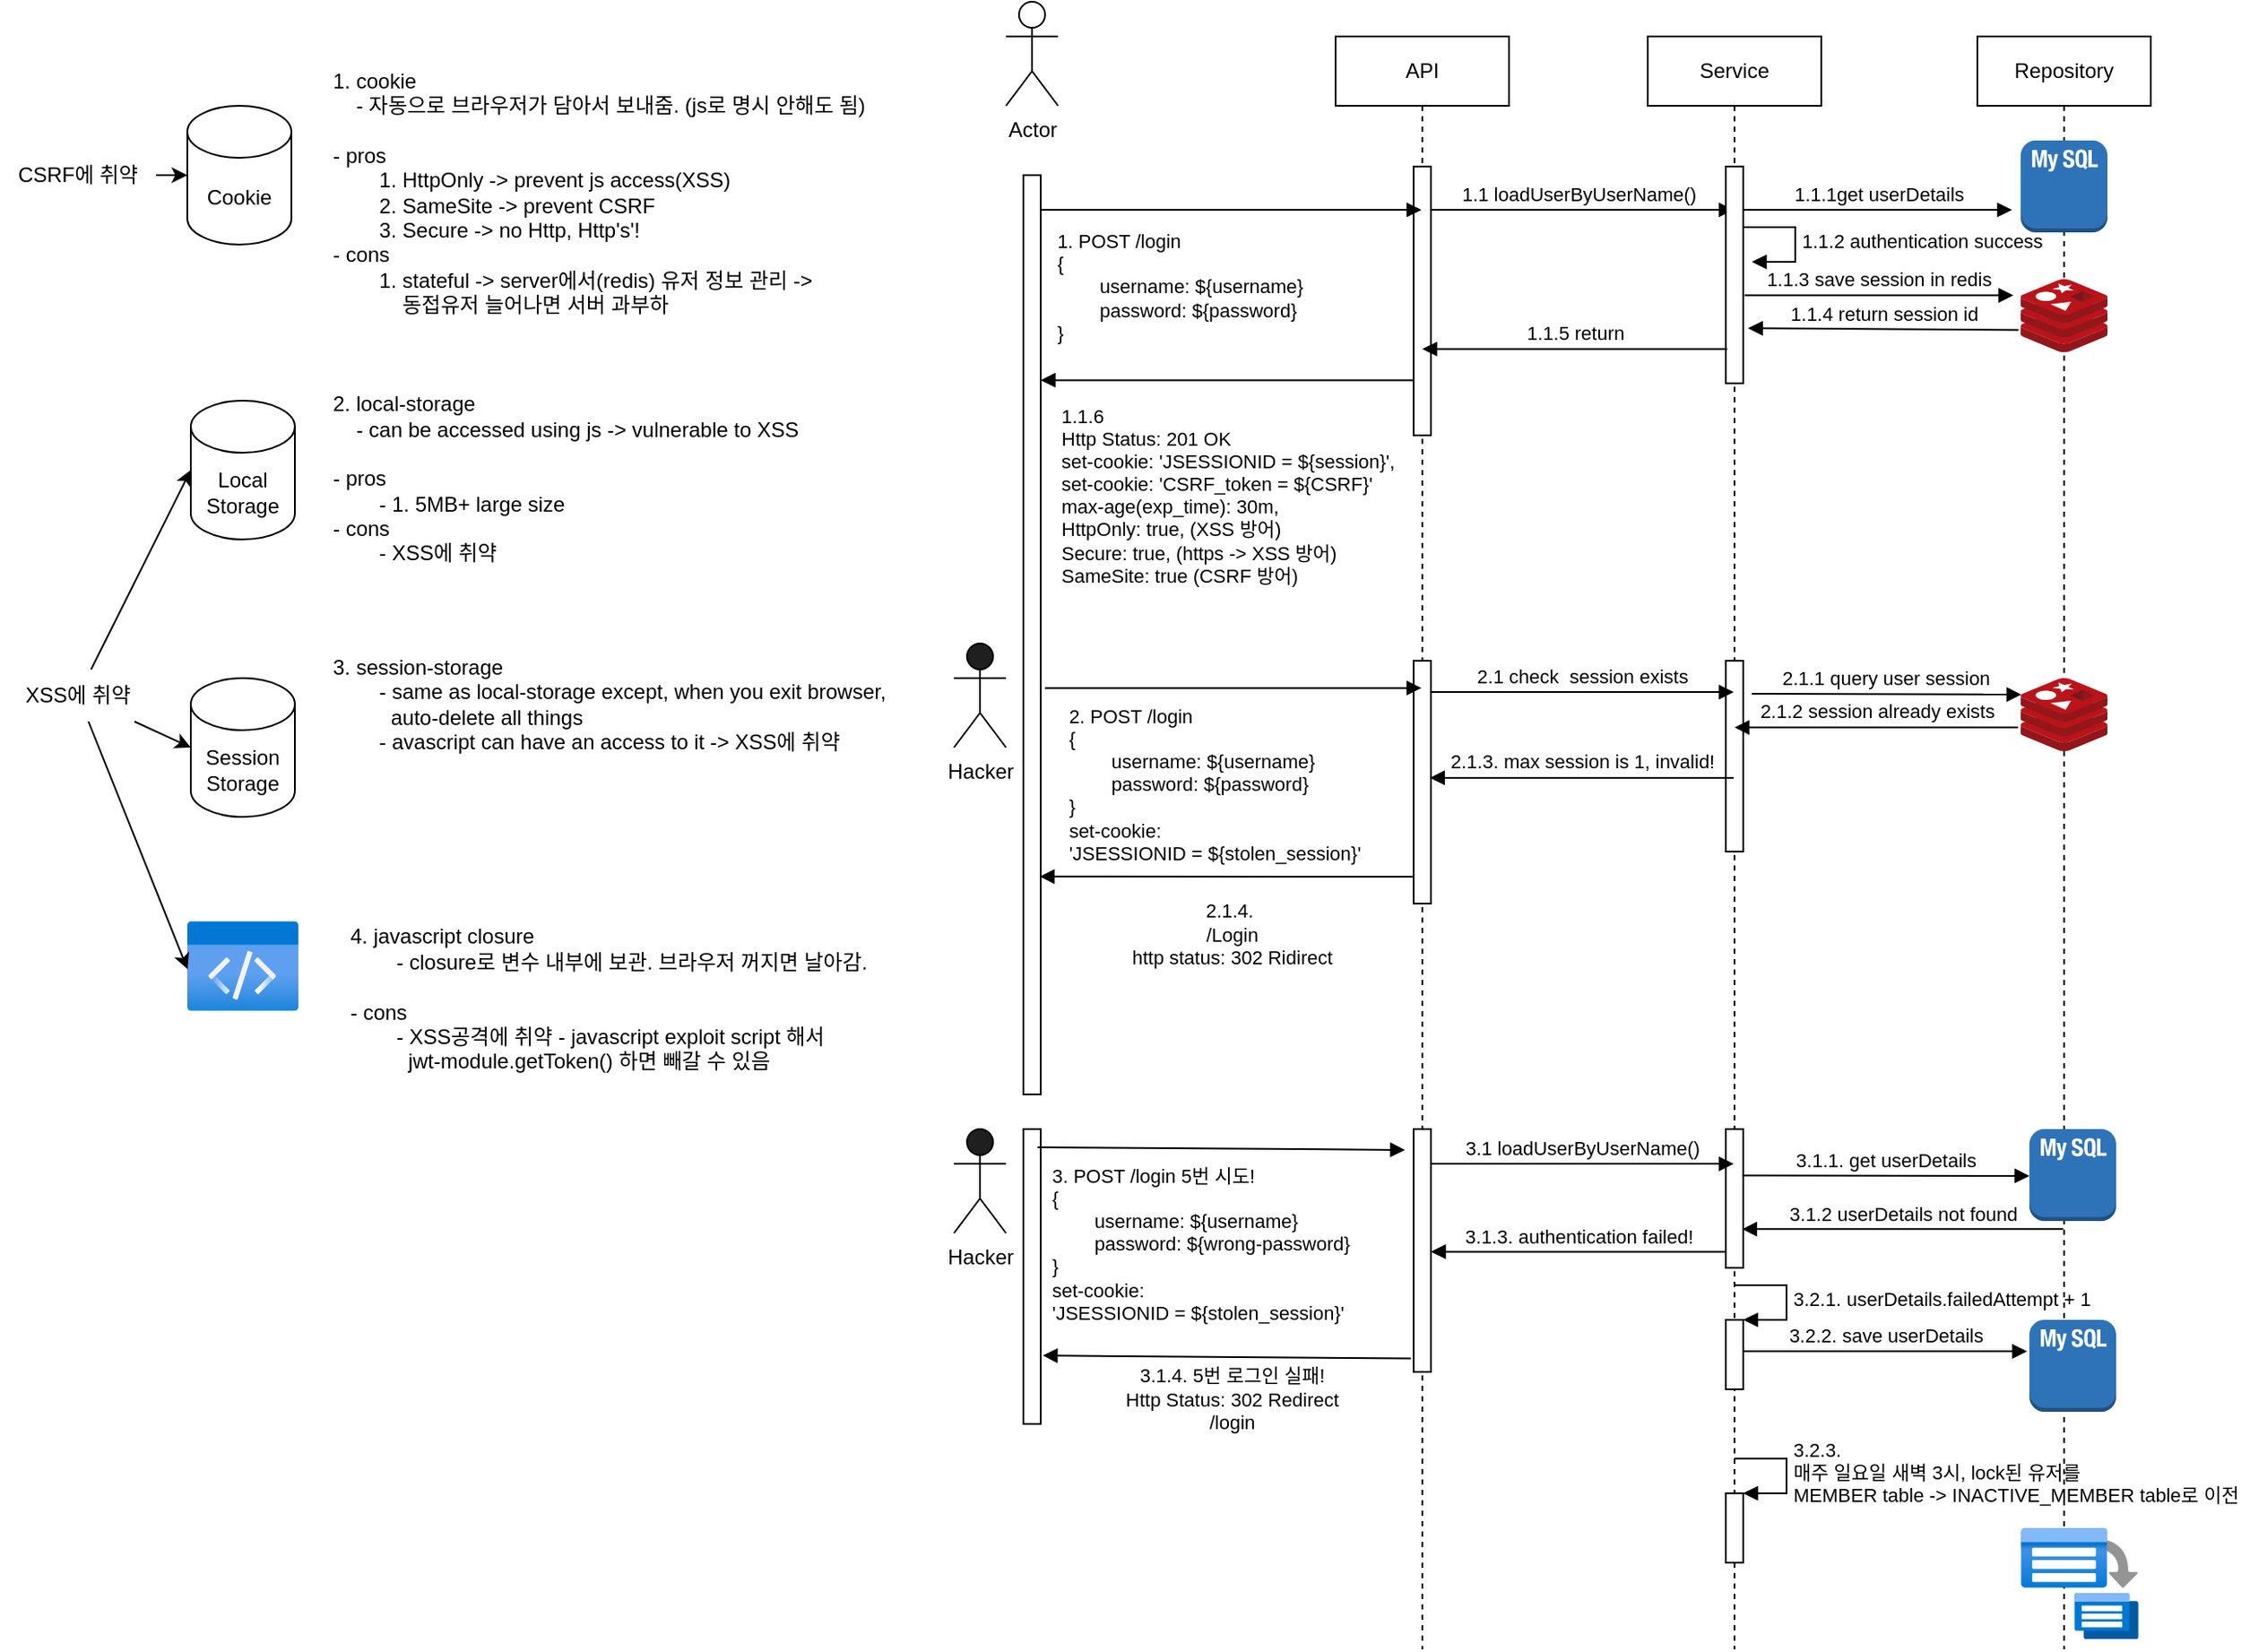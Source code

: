 <mxfile>
    <diagram id="nCowHIRgVM99yYhaKh4a" name="페이지-1">
        <mxGraphModel dx="2157" dy="1001" grid="1" gridSize="10" guides="1" tooltips="1" connect="1" arrows="1" fold="1" page="1" pageScale="1" pageWidth="827" pageHeight="1169" math="0" shadow="0">
            <root>
                <mxCell id="0"/>
                <mxCell id="1" parent="0"/>
                <mxCell id="2" value="Actor" style="shape=umlActor;verticalLabelPosition=bottom;verticalAlign=top;html=1;outlineConnect=0;" vertex="1" parent="1">
                    <mxGeometry x="100" y="140" width="30" height="60" as="geometry"/>
                </mxCell>
                <mxCell id="3" value="API" style="shape=umlLifeline;perimeter=lifelinePerimeter;whiteSpace=wrap;html=1;container=1;collapsible=0;recursiveResize=0;outlineConnect=0;" vertex="1" parent="1">
                    <mxGeometry x="290" y="160" width="100" height="930" as="geometry"/>
                </mxCell>
                <mxCell id="25" value="" style="html=1;points=[];perimeter=orthogonalPerimeter;" vertex="1" parent="3">
                    <mxGeometry x="45" y="75" width="10" height="155" as="geometry"/>
                </mxCell>
                <mxCell id="30" value="1.1 loadUserByUserName()" style="html=1;verticalAlign=bottom;endArrow=block;" edge="1" parent="3" target="4">
                    <mxGeometry x="-0.026" width="80" relative="1" as="geometry">
                        <mxPoint x="55" y="100" as="sourcePoint"/>
                        <mxPoint x="135" y="100" as="targetPoint"/>
                        <mxPoint as="offset"/>
                    </mxGeometry>
                </mxCell>
                <mxCell id="41" value="" style="html=1;points=[];perimeter=orthogonalPerimeter;" vertex="1" parent="3">
                    <mxGeometry x="45" y="360" width="10" height="140" as="geometry"/>
                </mxCell>
                <mxCell id="53" value="" style="html=1;points=[];perimeter=orthogonalPerimeter;labelBackgroundColor=#000000;fillColor=#FFFFFF;" vertex="1" parent="3">
                    <mxGeometry x="45" y="630" width="10" height="140" as="geometry"/>
                </mxCell>
                <mxCell id="4" value="Service" style="shape=umlLifeline;perimeter=lifelinePerimeter;whiteSpace=wrap;html=1;container=1;collapsible=0;recursiveResize=0;outlineConnect=0;" vertex="1" parent="1">
                    <mxGeometry x="470" y="160" width="100" height="930" as="geometry"/>
                </mxCell>
                <mxCell id="29" value="" style="html=1;points=[];perimeter=orthogonalPerimeter;" vertex="1" parent="4">
                    <mxGeometry x="45" y="75" width="10" height="125" as="geometry"/>
                </mxCell>
                <mxCell id="31" value="1.1.1get userDetails" style="html=1;verticalAlign=bottom;endArrow=block;" edge="1" parent="4">
                    <mxGeometry width="80" relative="1" as="geometry">
                        <mxPoint x="55" y="100" as="sourcePoint"/>
                        <mxPoint x="210" y="100" as="targetPoint"/>
                    </mxGeometry>
                </mxCell>
                <mxCell id="33" value="1.1.2 authentication success" style="edgeStyle=orthogonalEdgeStyle;html=1;align=left;spacingLeft=2;endArrow=block;rounded=0;entryX=1;entryY=0;" edge="1" parent="4">
                    <mxGeometry relative="1" as="geometry">
                        <mxPoint x="55" y="110" as="sourcePoint"/>
                        <Array as="points">
                            <mxPoint x="85" y="110"/>
                        </Array>
                        <mxPoint x="60" y="130" as="targetPoint"/>
                    </mxGeometry>
                </mxCell>
                <mxCell id="44" value="" style="html=1;points=[];perimeter=orthogonalPerimeter;" vertex="1" parent="4">
                    <mxGeometry x="45" y="360" width="10" height="110" as="geometry"/>
                </mxCell>
                <mxCell id="54" value="" style="html=1;points=[];perimeter=orthogonalPerimeter;labelBackgroundColor=#000000;fillColor=#FFFFFF;" vertex="1" parent="4">
                    <mxGeometry x="45" y="630" width="10" height="80" as="geometry"/>
                </mxCell>
                <mxCell id="66" value="" style="html=1;points=[];perimeter=orthogonalPerimeter;labelBackgroundColor=#000000;fillColor=#FFFFFF;" vertex="1" parent="4">
                    <mxGeometry x="45" y="840" width="10" height="40" as="geometry"/>
                </mxCell>
                <mxCell id="67" value="3.2.3. &lt;br&gt;매주 일요일 새벽 3시, lock된 유저를 &lt;br&gt;MEMBER table -&amp;gt; INACTIVE_MEMBER table로 이전" style="edgeStyle=orthogonalEdgeStyle;html=1;align=left;spacingLeft=2;endArrow=block;rounded=0;entryX=1;entryY=0;" edge="1" target="66" parent="4">
                    <mxGeometry relative="1" as="geometry">
                        <mxPoint x="50" y="820" as="sourcePoint"/>
                        <Array as="points">
                            <mxPoint x="80" y="820"/>
                        </Array>
                    </mxGeometry>
                </mxCell>
                <mxCell id="74" value="" style="html=1;points=[];perimeter=orthogonalPerimeter;labelBackgroundColor=#000000;fillColor=#FFFFFF;" vertex="1" parent="4">
                    <mxGeometry x="45" y="740" width="10" height="40" as="geometry"/>
                </mxCell>
                <mxCell id="75" value="3.2.1. userDetails.failedAttempt + 1" style="edgeStyle=orthogonalEdgeStyle;html=1;align=left;spacingLeft=2;endArrow=block;rounded=0;entryX=1;entryY=0;" edge="1" target="74" parent="4">
                    <mxGeometry relative="1" as="geometry">
                        <mxPoint x="50" y="720" as="sourcePoint"/>
                        <Array as="points">
                            <mxPoint x="80" y="720"/>
                        </Array>
                    </mxGeometry>
                </mxCell>
                <mxCell id="5" value="Repository" style="shape=umlLifeline;perimeter=lifelinePerimeter;whiteSpace=wrap;html=1;container=1;collapsible=0;recursiveResize=0;outlineConnect=0;" vertex="1" parent="1">
                    <mxGeometry x="660" y="160" width="100" height="930" as="geometry"/>
                </mxCell>
                <mxCell id="22" value="" style="outlineConnect=0;dashed=0;verticalLabelPosition=bottom;verticalAlign=top;align=center;html=1;shape=mxgraph.aws3.mysql_db_instance_2;fillColor=#2E73B8;gradientColor=none;" vertex="1" parent="5">
                    <mxGeometry x="25" y="60" width="50" height="53" as="geometry"/>
                </mxCell>
                <mxCell id="23" value="" style="sketch=0;aspect=fixed;html=1;points=[];align=center;image;fontSize=12;image=img/lib/mscae/Cache_Redis_Product.svg;" vertex="1" parent="5">
                    <mxGeometry x="25" y="140" width="50" height="42" as="geometry"/>
                </mxCell>
                <mxCell id="46" value="" style="sketch=0;aspect=fixed;html=1;points=[];align=center;image;fontSize=12;image=img/lib/mscae/Cache_Redis_Product.svg;" vertex="1" parent="5">
                    <mxGeometry x="25" y="370" width="50" height="42" as="geometry"/>
                </mxCell>
                <mxCell id="55" value="" style="outlineConnect=0;dashed=0;verticalLabelPosition=bottom;verticalAlign=top;align=center;html=1;shape=mxgraph.aws3.mysql_db_instance_2;fillColor=#2E73B8;gradientColor=none;" vertex="1" parent="5">
                    <mxGeometry x="30" y="630" width="50" height="53" as="geometry"/>
                </mxCell>
                <mxCell id="64" value="" style="aspect=fixed;html=1;points=[];align=center;image;fontSize=12;image=img/lib/azure2/compute/Batch_Accounts.svg;labelBackgroundColor=#000000;fillColor=#FFFFFF;" vertex="1" parent="5">
                    <mxGeometry x="25" y="860" width="68" height="64" as="geometry"/>
                </mxCell>
                <mxCell id="76" value="" style="outlineConnect=0;dashed=0;verticalLabelPosition=bottom;verticalAlign=top;align=center;html=1;shape=mxgraph.aws3.mysql_db_instance_2;fillColor=#2E73B8;gradientColor=none;" vertex="1" parent="5">
                    <mxGeometry x="30" y="740" width="50" height="53" as="geometry"/>
                </mxCell>
                <mxCell id="6" value="Cookie" style="shape=cylinder3;whiteSpace=wrap;html=1;boundedLbl=1;backgroundOutline=1;size=15;" vertex="1" parent="1">
                    <mxGeometry x="-372" y="200" width="60" height="80" as="geometry"/>
                </mxCell>
                <mxCell id="7" value="Session Storage" style="shape=cylinder3;whiteSpace=wrap;html=1;boundedLbl=1;backgroundOutline=1;size=15;" vertex="1" parent="1">
                    <mxGeometry x="-370" y="530" width="60" height="80" as="geometry"/>
                </mxCell>
                <mxCell id="8" value="Local Storage" style="shape=cylinder3;whiteSpace=wrap;html=1;boundedLbl=1;backgroundOutline=1;size=15;" vertex="1" parent="1">
                    <mxGeometry x="-370" y="370" width="60" height="80" as="geometry"/>
                </mxCell>
                <mxCell id="9" value="" style="aspect=fixed;html=1;points=[];align=center;image;fontSize=12;image=img/lib/azure2/general/Code.svg;" vertex="1" parent="1">
                    <mxGeometry x="-372" y="670" width="64" height="52" as="geometry"/>
                </mxCell>
                <mxCell id="10" value="&lt;div&gt;1. cookie&lt;/div&gt;&lt;div&gt;&amp;nbsp; &amp;nbsp; - 자동으로 브라우저가 담아서 보내줌. (js로 명시 안해도 됨)&lt;/div&gt;&lt;div&gt;&lt;br&gt;&lt;/div&gt;&lt;div&gt;&lt;span style=&quot;background-color: initial;&quot;&gt;- pros&lt;/span&gt;&lt;br&gt;&lt;/div&gt;&lt;div&gt;&lt;span style=&quot;white-space: pre;&quot;&gt;&#9;&lt;/span&gt;1. HttpOnly -&amp;gt; prevent js access(XSS)&lt;/div&gt;&lt;div&gt;&lt;span style=&quot;white-space: pre;&quot;&gt;&#9;&lt;/span&gt;2. SameSite -&amp;gt; prevent CSRF&lt;/div&gt;&lt;div&gt;&lt;span style=&quot;white-space: pre;&quot;&gt;&#9;&lt;/span&gt;3. Secure -&amp;gt; no Http, Http's'!&lt;/div&gt;&lt;div&gt;- cons&lt;/div&gt;&lt;div&gt;&lt;span style=&quot;white-space: pre;&quot;&gt;&#9;&lt;/span&gt;1. stateful -&amp;gt; server에서(redis) 유저 정보 관리 -&amp;gt;&amp;nbsp;&lt;/div&gt;&lt;div&gt;&lt;span style=&quot;white-space: pre;&quot;&gt;&#9;&lt;/span&gt;&amp;nbsp; &amp;nbsp; 동접유저 늘어나면 서버 과부하&lt;/div&gt;" style="text;strokeColor=none;align=left;fillColor=none;html=1;verticalAlign=middle;whiteSpace=wrap;rounded=0;" vertex="1" parent="1">
                    <mxGeometry x="-290" y="160" width="335" height="180" as="geometry"/>
                </mxCell>
                <mxCell id="11" value="&lt;div&gt;2. local-storage&lt;/div&gt;&lt;div&gt;&amp;nbsp; &amp;nbsp; - can be accessed using js -&amp;gt; vulnerable to XSS&lt;/div&gt;&lt;div&gt;&lt;br&gt;&lt;/div&gt;&lt;div&gt;- pros&amp;nbsp;&lt;/div&gt;&lt;div&gt;&lt;span style=&quot;white-space: pre;&quot;&gt;&#9;&lt;/span&gt;- 1. 5MB+ large size&lt;/div&gt;&lt;div&gt;- cons&lt;/div&gt;&lt;div&gt;&lt;span style=&quot;white-space: pre;&quot;&gt;&#9;&lt;/span&gt;- XSS에 취약&lt;br&gt;&lt;/div&gt;" style="text;strokeColor=none;align=left;fillColor=none;html=1;verticalAlign=middle;whiteSpace=wrap;rounded=0;" vertex="1" parent="1">
                    <mxGeometry x="-290" y="400" width="360" height="30" as="geometry"/>
                </mxCell>
                <mxCell id="12" value="&lt;div&gt;3. session-storage&lt;/div&gt;&lt;div&gt;&lt;span style=&quot;white-space: pre;&quot;&gt;&#9;&lt;/span&gt;- same as local-storage except, when you exit browser,&amp;nbsp;&lt;/div&gt;&lt;div&gt;&amp;nbsp; &amp;nbsp; &amp;nbsp; &amp;nbsp; &amp;nbsp; auto-delete all things&lt;/div&gt;&lt;div&gt;&lt;span style=&quot;white-space: pre;&quot;&gt;&#9;&lt;/span&gt;- avascript can have an access to it -&amp;gt; XSS에 취약&lt;/div&gt;" style="text;strokeColor=none;align=left;fillColor=none;html=1;verticalAlign=middle;whiteSpace=wrap;rounded=0;" vertex="1" parent="1">
                    <mxGeometry x="-290" y="530" width="360" height="30" as="geometry"/>
                </mxCell>
                <mxCell id="13" value="&lt;div&gt;4. javascript closure&lt;/div&gt;&lt;div&gt;&lt;span style=&quot;white-space: pre;&quot;&gt;&#9;&lt;/span&gt;- closure로 변수 내부에 보관. 브라우저 꺼지면 날아감.&lt;/div&gt;&lt;div&gt;&lt;br&gt;&lt;/div&gt;&lt;div&gt;- cons&lt;/div&gt;&lt;div&gt;&lt;span style=&quot;white-space: pre;&quot;&gt;&#9;&lt;/span&gt;- XSS공격에 취약 - javascript exploit script 해서&lt;/div&gt;&lt;div&gt;&amp;nbsp; &amp;nbsp; &amp;nbsp; &amp;nbsp; &amp;nbsp; jwt-module.getToken() 하면 빼갈 수 있음&lt;/div&gt;" style="text;strokeColor=none;align=left;fillColor=none;html=1;verticalAlign=middle;whiteSpace=wrap;rounded=0;" vertex="1" parent="1">
                    <mxGeometry x="-280" y="700" width="360" height="30" as="geometry"/>
                </mxCell>
                <mxCell id="15" value="CSRF에 취약" style="text;strokeColor=none;align=center;fillColor=none;html=1;verticalAlign=middle;whiteSpace=wrap;rounded=0;" vertex="1" parent="1">
                    <mxGeometry x="-480" y="225" width="90" height="30" as="geometry"/>
                </mxCell>
                <mxCell id="18" style="edgeStyle=none;html=1;entryX=0;entryY=0.5;entryDx=0;entryDy=0;entryPerimeter=0;" edge="1" parent="1" source="16" target="8">
                    <mxGeometry relative="1" as="geometry"/>
                </mxCell>
                <mxCell id="19" style="edgeStyle=none;html=1;entryX=0;entryY=0.5;entryDx=0;entryDy=0;entryPerimeter=0;" edge="1" parent="1" source="16" target="7">
                    <mxGeometry relative="1" as="geometry"/>
                </mxCell>
                <mxCell id="21" style="edgeStyle=none;html=1;entryX=0.002;entryY=0.535;entryDx=0;entryDy=0;entryPerimeter=0;" edge="1" parent="1" source="16" target="9">
                    <mxGeometry relative="1" as="geometry"/>
                </mxCell>
                <mxCell id="16" value="XSS에 취약" style="text;strokeColor=none;align=center;fillColor=none;html=1;verticalAlign=middle;whiteSpace=wrap;rounded=0;" vertex="1" parent="1">
                    <mxGeometry x="-480" y="525" width="90" height="30" as="geometry"/>
                </mxCell>
                <mxCell id="17" value="" style="endArrow=classic;html=1;exitX=1;exitY=0.5;exitDx=0;exitDy=0;entryX=0;entryY=0.5;entryDx=0;entryDy=0;entryPerimeter=0;" edge="1" parent="1" source="15" target="6">
                    <mxGeometry width="50" height="50" relative="1" as="geometry">
                        <mxPoint x="-30" y="500" as="sourcePoint"/>
                        <mxPoint x="20" y="450" as="targetPoint"/>
                    </mxGeometry>
                </mxCell>
                <mxCell id="24" value="" style="html=1;points=[];perimeter=orthogonalPerimeter;" vertex="1" parent="1">
                    <mxGeometry x="110" y="240" width="10" height="530" as="geometry"/>
                </mxCell>
                <mxCell id="27" value="&lt;div style=&quot;text-align: left;&quot;&gt;1. POST /login&lt;/div&gt;&lt;div style=&quot;text-align: left;&quot;&gt;{&lt;/div&gt;&lt;div style=&quot;text-align: left;&quot;&gt;&lt;span style=&quot;white-space: pre;&quot;&gt;&#9;&lt;/span&gt;username: ${username}&lt;/div&gt;&lt;div style=&quot;text-align: left;&quot;&gt;&lt;span style=&quot;white-space: pre;&quot;&gt;&#9;&lt;/span&gt;password: ${password}&lt;/div&gt;&lt;div style=&quot;text-align: left;&quot;&gt;}&lt;/div&gt;" style="html=1;verticalAlign=bottom;endArrow=block;" edge="1" parent="1" target="3">
                    <mxGeometry x="-0.271" y="-80" width="80" relative="1" as="geometry">
                        <mxPoint x="120" y="260" as="sourcePoint"/>
                        <mxPoint x="200" y="260" as="targetPoint"/>
                        <mxPoint as="offset"/>
                    </mxGeometry>
                </mxCell>
                <mxCell id="34" value="1.1.3 save session in redis" style="html=1;verticalAlign=bottom;endArrow=block;exitX=1.077;exitY=0.594;exitDx=0;exitDy=0;exitPerimeter=0;entryX=-0.085;entryY=0.221;entryDx=0;entryDy=0;entryPerimeter=0;" edge="1" parent="1" source="29" target="23">
                    <mxGeometry width="80" relative="1" as="geometry">
                        <mxPoint x="530" y="310" as="sourcePoint"/>
                        <mxPoint x="610" y="310" as="targetPoint"/>
                    </mxGeometry>
                </mxCell>
                <mxCell id="35" value="1.1.4 return session id" style="html=1;verticalAlign=bottom;endArrow=block;exitX=-0.025;exitY=0.697;exitDx=0;exitDy=0;exitPerimeter=0;entryX=1.277;entryY=0.746;entryDx=0;entryDy=0;entryPerimeter=0;" edge="1" parent="1" source="23" target="29">
                    <mxGeometry x="0.0" width="80" relative="1" as="geometry">
                        <mxPoint x="360" y="430" as="sourcePoint"/>
                        <mxPoint x="440" y="430" as="targetPoint"/>
                        <mxPoint as="offset"/>
                    </mxGeometry>
                </mxCell>
                <mxCell id="36" value="1.1.5 return" style="html=1;verticalAlign=bottom;endArrow=block;exitX=0.077;exitY=0.842;exitDx=0;exitDy=0;exitPerimeter=0;" edge="1" parent="1" source="29" target="3">
                    <mxGeometry x="-0.002" width="80" relative="1" as="geometry">
                        <mxPoint x="360" y="430" as="sourcePoint"/>
                        <mxPoint x="440" y="430" as="targetPoint"/>
                        <mxPoint as="offset"/>
                    </mxGeometry>
                </mxCell>
                <mxCell id="37" value="&lt;div&gt;1.1.6&lt;/div&gt;&lt;div&gt;Http Status: 201 OK&lt;/div&gt;&lt;div&gt;set-cookie: 'JSESSIONID = ${session}',&amp;nbsp;&lt;/div&gt;&lt;div&gt;set-cookie: 'CSRF_token = ${CSRF}'&lt;br&gt;&lt;/div&gt;&lt;div&gt;max-age(exp_time): 30m,&amp;nbsp;&lt;/div&gt;&lt;div&gt;HttpOnly: true, (XSS 방어)&lt;/div&gt;&lt;div&gt;Secure: true, (https -&amp;gt; XSS 방어)&lt;/div&gt;&lt;div&gt;SameSite: true (CSRF 방어)&lt;/div&gt;" style="html=1;verticalAlign=bottom;endArrow=block;exitX=-0.023;exitY=0.795;exitDx=0;exitDy=0;exitPerimeter=0;align=left;" edge="1" parent="1" source="25" target="24">
                    <mxGeometry x="0.907" y="122" width="80" relative="1" as="geometry">
                        <mxPoint x="360" y="430" as="sourcePoint"/>
                        <mxPoint x="440" y="430" as="targetPoint"/>
                        <mxPoint as="offset"/>
                    </mxGeometry>
                </mxCell>
                <mxCell id="38" value="Hacker" style="shape=umlActor;verticalLabelPosition=bottom;verticalAlign=top;html=1;outlineConnect=0;fillColor=#1F1F1F;" vertex="1" parent="1">
                    <mxGeometry x="70" y="510" width="30" height="60" as="geometry"/>
                </mxCell>
                <mxCell id="43" value="&lt;div style=&quot;border-color: var(--border-color); text-align: left;&quot;&gt;2. POST /login&lt;/div&gt;&lt;div style=&quot;border-color: var(--border-color); text-align: left;&quot;&gt;{&lt;/div&gt;&lt;div style=&quot;border-color: var(--border-color); text-align: left;&quot;&gt;&lt;span style=&quot;border-color: var(--border-color);&quot;&gt;&#9;&lt;/span&gt;&lt;span style=&quot;white-space: pre;&quot;&gt;&#9;&lt;/span&gt;username: ${username}&lt;/div&gt;&lt;div style=&quot;border-color: var(--border-color); text-align: left;&quot;&gt;&lt;span style=&quot;border-color: var(--border-color);&quot;&gt;&#9;&lt;/span&gt;&lt;span style=&quot;white-space: pre;&quot;&gt;&#9;&lt;/span&gt;password: ${password}&lt;/div&gt;&lt;div style=&quot;border-color: var(--border-color); text-align: left;&quot;&gt;}&lt;/div&gt;&lt;div style=&quot;border-color: var(--border-color); text-align: left;&quot;&gt;set-cookie:&amp;nbsp;&lt;/div&gt;&lt;div style=&quot;border-color: var(--border-color); text-align: left;&quot;&gt;'JSESSIONID = ${stolen_session}'&lt;/div&gt;" style="html=1;verticalAlign=bottom;endArrow=block;exitX=1.241;exitY=0.558;exitDx=0;exitDy=0;exitPerimeter=0;" edge="1" parent="1" source="24" target="3">
                    <mxGeometry x="-0.101" y="-104" width="80" relative="1" as="geometry">
                        <mxPoint x="220" y="570" as="sourcePoint"/>
                        <mxPoint x="300" y="570" as="targetPoint"/>
                        <mxPoint as="offset"/>
                    </mxGeometry>
                </mxCell>
                <mxCell id="45" value="2.1 check&amp;nbsp; session exists" style="html=1;verticalAlign=bottom;endArrow=block;exitX=0.941;exitY=0.129;exitDx=0;exitDy=0;exitPerimeter=0;" edge="1" parent="1" source="41" target="4">
                    <mxGeometry width="80" relative="1" as="geometry">
                        <mxPoint x="370" y="530" as="sourcePoint"/>
                        <mxPoint x="450" y="530" as="targetPoint"/>
                    </mxGeometry>
                </mxCell>
                <mxCell id="47" value="2.1.1 query user session" style="html=1;verticalAlign=bottom;endArrow=block;entryX=0.008;entryY=0.225;entryDx=0;entryDy=0;entryPerimeter=0;" edge="1" parent="1" target="46">
                    <mxGeometry width="80" relative="1" as="geometry">
                        <mxPoint x="530" y="539" as="sourcePoint"/>
                        <mxPoint x="665" y="540" as="targetPoint"/>
                    </mxGeometry>
                </mxCell>
                <mxCell id="48" value="2.1.2 session already exists" style="html=1;verticalAlign=bottom;endArrow=block;exitX=-0.032;exitY=0.677;exitDx=0;exitDy=0;exitPerimeter=0;" edge="1" parent="1" source="46" target="4">
                    <mxGeometry width="80" relative="1" as="geometry">
                        <mxPoint x="570" y="600" as="sourcePoint"/>
                        <mxPoint x="650" y="600" as="targetPoint"/>
                    </mxGeometry>
                </mxCell>
                <mxCell id="49" value="2.1.3. max session is 1, invalid!" style="html=1;verticalAlign=bottom;endArrow=block;entryX=0.941;entryY=0.482;entryDx=0;entryDy=0;entryPerimeter=0;" edge="1" parent="1" source="4" target="41">
                    <mxGeometry width="80" relative="1" as="geometry">
                        <mxPoint x="374" y="585" as="sourcePoint"/>
                        <mxPoint x="454" y="585" as="targetPoint"/>
                    </mxGeometry>
                </mxCell>
                <mxCell id="50" value="2.1.4.&amp;nbsp;&lt;br&gt;/Login&lt;br&gt;http status: 302 Ridirect&lt;br&gt;" style="html=1;verticalAlign=bottom;endArrow=block;exitX=-0.059;exitY=0.889;exitDx=0;exitDy=0;exitPerimeter=0;entryX=0.941;entryY=0.763;entryDx=0;entryDy=0;entryPerimeter=0;" edge="1" parent="1" source="41" target="24">
                    <mxGeometry x="-0.029" y="56" width="80" relative="1" as="geometry">
                        <mxPoint x="190" y="690" as="sourcePoint"/>
                        <mxPoint x="270" y="690" as="targetPoint"/>
                        <mxPoint as="offset"/>
                    </mxGeometry>
                </mxCell>
                <mxCell id="52" value="" style="html=1;points=[];perimeter=orthogonalPerimeter;labelBackgroundColor=#000000;fillColor=#FFFFFF;" vertex="1" parent="1">
                    <mxGeometry x="110" y="790" width="10" height="170" as="geometry"/>
                </mxCell>
                <mxCell id="57" value="Hacker" style="shape=umlActor;verticalLabelPosition=bottom;verticalAlign=top;html=1;outlineConnect=0;fillColor=#1F1F1F;" vertex="1" parent="1">
                    <mxGeometry x="70" y="790" width="30" height="60" as="geometry"/>
                </mxCell>
                <mxCell id="58" value="&lt;div style=&quot;border-color: var(--border-color); text-align: left;&quot;&gt;3. POST /login 5번 시도!&lt;/div&gt;&lt;div style=&quot;border-color: var(--border-color); text-align: left;&quot;&gt;{&lt;/div&gt;&lt;div style=&quot;border-color: var(--border-color); text-align: left;&quot;&gt;&lt;span style=&quot;border-color: var(--border-color);&quot;&gt;&#9;&lt;/span&gt;&lt;span style=&quot;white-space: pre;&quot;&gt;&#9;&lt;/span&gt;username: ${username}&lt;/div&gt;&lt;div style=&quot;border-color: var(--border-color); text-align: left;&quot;&gt;&lt;span style=&quot;border-color: var(--border-color);&quot;&gt;&#9;&lt;/span&gt;&lt;span style=&quot;white-space: pre;&quot;&gt;&#9;&lt;/span&gt;password: ${wrong-password}&lt;/div&gt;&lt;div style=&quot;border-color: var(--border-color); text-align: left;&quot;&gt;}&lt;/div&gt;&lt;div style=&quot;border-color: var(--border-color); text-align: left;&quot;&gt;set-cookie:&amp;nbsp;&lt;/div&gt;&lt;div style=&quot;border-color: var(--border-color); text-align: left;&quot;&gt;'JSESSIONID = ${stolen_session}'&lt;/div&gt;" style="html=1;verticalAlign=bottom;endArrow=block;exitX=0.817;exitY=0.062;exitDx=0;exitDy=0;exitPerimeter=0;" edge="1" parent="1" source="52">
                    <mxGeometry x="-0.103" y="-104" width="80" relative="1" as="geometry">
                        <mxPoint x="132.41" y="545.74" as="sourcePoint"/>
                        <mxPoint x="330" y="802" as="targetPoint"/>
                        <mxPoint as="offset"/>
                    </mxGeometry>
                </mxCell>
                <mxCell id="59" value="3.1 loadUserByUserName()" style="html=1;verticalAlign=bottom;endArrow=block;exitX=1.041;exitY=0.143;exitDx=0;exitDy=0;exitPerimeter=0;" edge="1" parent="1" source="53" target="4">
                    <mxGeometry width="80" relative="1" as="geometry">
                        <mxPoint x="354.41" y="548.06" as="sourcePoint"/>
                        <mxPoint x="529.5" y="548.06" as="targetPoint"/>
                    </mxGeometry>
                </mxCell>
                <mxCell id="60" value="3.1.1. get userDetails" style="html=1;verticalAlign=bottom;endArrow=block;exitX=0.941;exitY=0.334;exitDx=0;exitDy=0;exitPerimeter=0;" edge="1" parent="1" source="54">
                    <mxGeometry width="80" relative="1" as="geometry">
                        <mxPoint x="535" y="270" as="sourcePoint"/>
                        <mxPoint x="690" y="817" as="targetPoint"/>
                    </mxGeometry>
                </mxCell>
                <mxCell id="61" value="3.1.2 userDetails not found" style="html=1;verticalAlign=bottom;endArrow=block;entryX=0.941;entryY=0.721;entryDx=0;entryDy=0;entryPerimeter=0;" edge="1" parent="1" source="5" target="54">
                    <mxGeometry x="0.0" width="80" relative="1" as="geometry">
                        <mxPoint x="670" y="840" as="sourcePoint"/>
                        <mxPoint x="537.77" y="338.25" as="targetPoint"/>
                        <mxPoint as="offset"/>
                    </mxGeometry>
                </mxCell>
                <mxCell id="62" value="3.1.3. authentication failed!" style="html=1;verticalAlign=bottom;endArrow=block;exitX=0.041;exitY=0.884;exitDx=0;exitDy=0;exitPerimeter=0;" edge="1" parent="1" source="54" target="53">
                    <mxGeometry width="80" relative="1" as="geometry">
                        <mxPoint x="270" y="740" as="sourcePoint"/>
                        <mxPoint x="350" y="740" as="targetPoint"/>
                    </mxGeometry>
                </mxCell>
                <mxCell id="63" value="3.1.4. 5번 로그인 실패!&lt;br&gt;Http Status: 302 Redirect&lt;br&gt;/login" style="html=1;verticalAlign=bottom;endArrow=block;entryX=1.117;entryY=0.768;entryDx=0;entryDy=0;entryPerimeter=0;exitX=-0.159;exitY=0.945;exitDx=0;exitDy=0;exitPerimeter=0;" edge="1" parent="1" source="53" target="52">
                    <mxGeometry x="-0.025" y="47" width="80" relative="1" as="geometry">
                        <mxPoint x="270" y="790" as="sourcePoint"/>
                        <mxPoint x="350" y="790" as="targetPoint"/>
                        <mxPoint as="offset"/>
                    </mxGeometry>
                </mxCell>
                <mxCell id="77" value="3.2.2. save userDetails" style="html=1;verticalAlign=bottom;endArrow=block;exitX=0.965;exitY=0.454;exitDx=0;exitDy=0;exitPerimeter=0;entryX=-0.027;entryY=0.343;entryDx=0;entryDy=0;entryPerimeter=0;" edge="1" parent="1" source="74" target="76">
                    <mxGeometry width="80" relative="1" as="geometry">
                        <mxPoint x="410" y="950" as="sourcePoint"/>
                        <mxPoint x="490" y="950" as="targetPoint"/>
                    </mxGeometry>
                </mxCell>
            </root>
        </mxGraphModel>
    </diagram>
</mxfile>